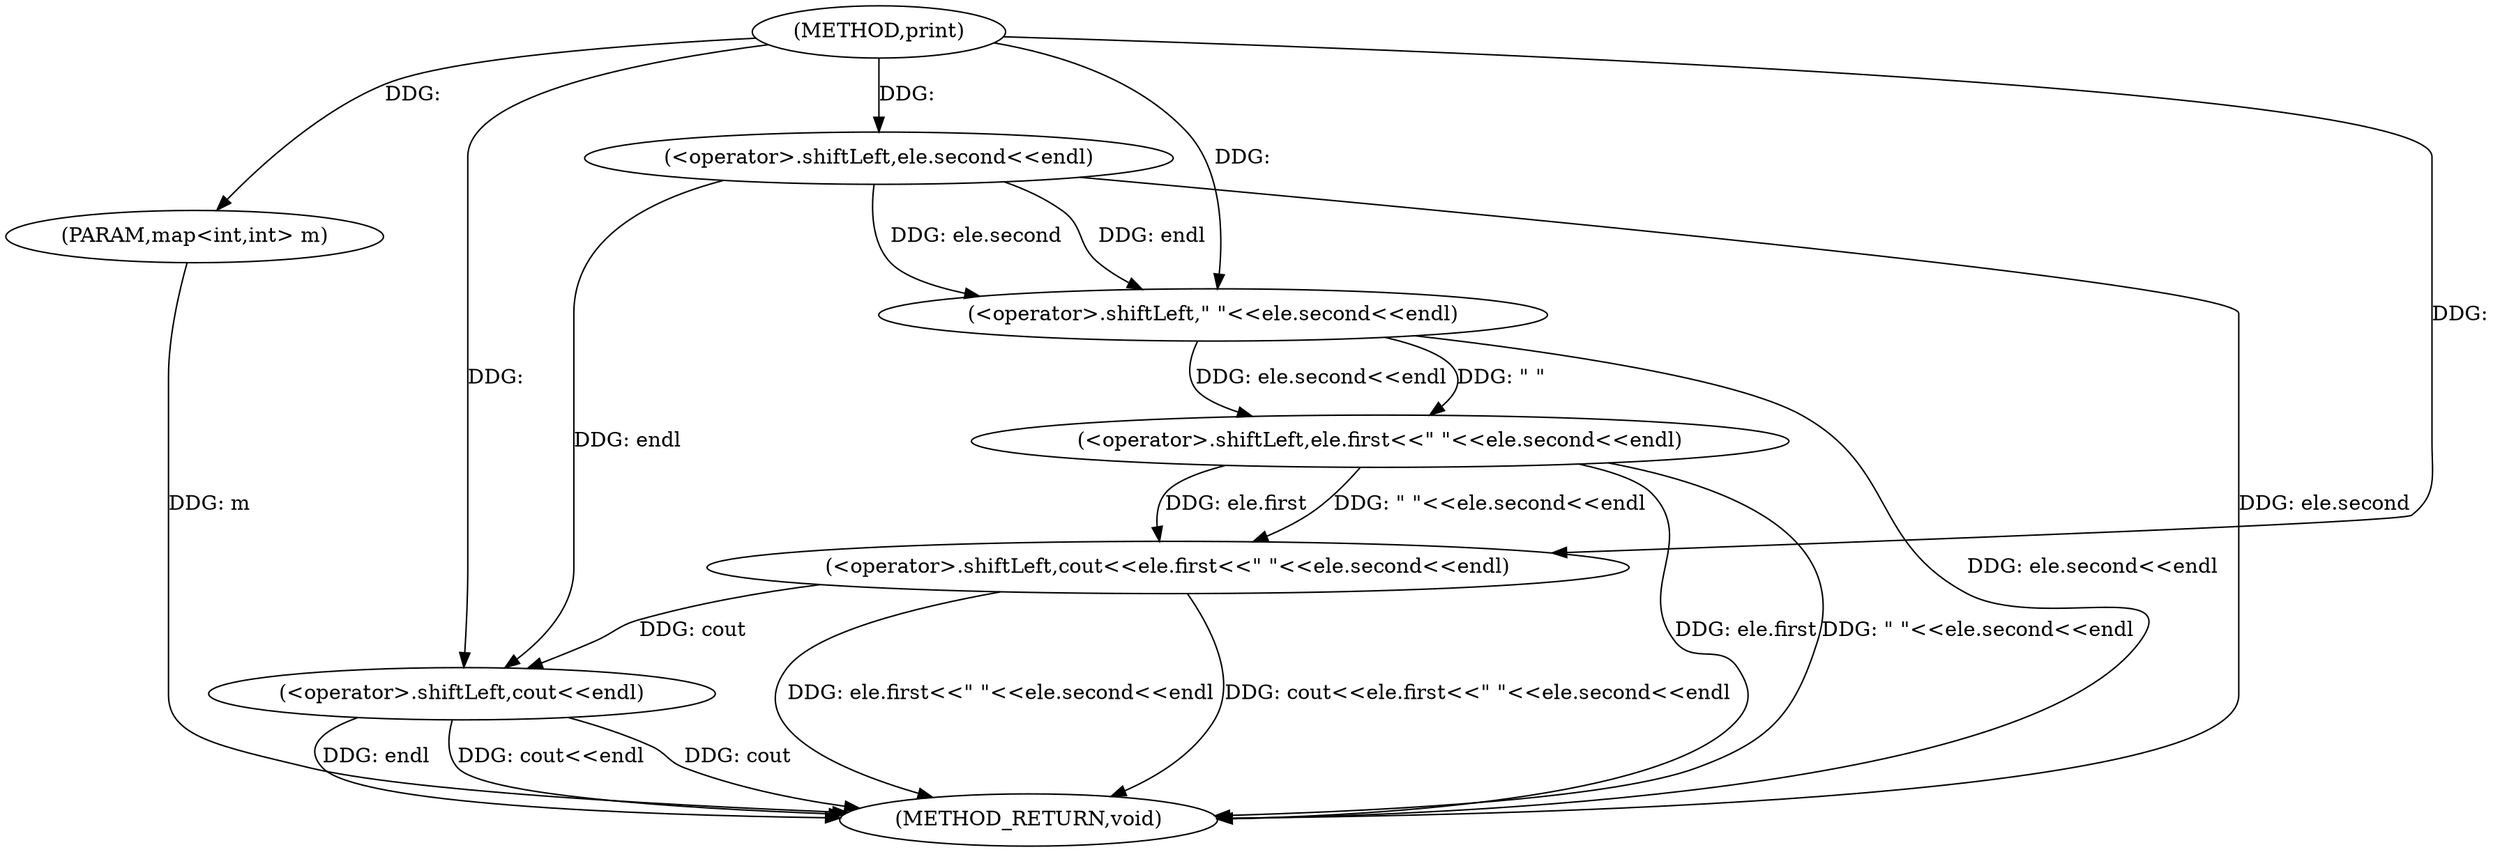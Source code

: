 digraph "print" {  
"1000325" [label = "(METHOD,print)" ]
"1000346" [label = "(METHOD_RETURN,void)" ]
"1000326" [label = "(PARAM,map<int,int> m)" ]
"1000343" [label = "(<operator>.shiftLeft,cout<<endl)" ]
"1000330" [label = "(<operator>.shiftLeft,cout<<ele.first<<\" \"<<ele.second<<endl)" ]
"1000332" [label = "(<operator>.shiftLeft,ele.first<<\" \"<<ele.second<<endl)" ]
"1000336" [label = "(<operator>.shiftLeft,\" \"<<ele.second<<endl)" ]
"1000338" [label = "(<operator>.shiftLeft,ele.second<<endl)" ]
  "1000326" -> "1000346"  [ label = "DDG: m"] 
  "1000332" -> "1000346"  [ label = "DDG: ele.first"] 
  "1000338" -> "1000346"  [ label = "DDG: ele.second"] 
  "1000336" -> "1000346"  [ label = "DDG: ele.second<<endl"] 
  "1000332" -> "1000346"  [ label = "DDG: \" \"<<ele.second<<endl"] 
  "1000330" -> "1000346"  [ label = "DDG: ele.first<<\" \"<<ele.second<<endl"] 
  "1000330" -> "1000346"  [ label = "DDG: cout<<ele.first<<\" \"<<ele.second<<endl"] 
  "1000343" -> "1000346"  [ label = "DDG: cout"] 
  "1000343" -> "1000346"  [ label = "DDG: endl"] 
  "1000343" -> "1000346"  [ label = "DDG: cout<<endl"] 
  "1000325" -> "1000326"  [ label = "DDG: "] 
  "1000330" -> "1000343"  [ label = "DDG: cout"] 
  "1000325" -> "1000343"  [ label = "DDG: "] 
  "1000338" -> "1000343"  [ label = "DDG: endl"] 
  "1000325" -> "1000330"  [ label = "DDG: "] 
  "1000332" -> "1000330"  [ label = "DDG: ele.first"] 
  "1000332" -> "1000330"  [ label = "DDG: \" \"<<ele.second<<endl"] 
  "1000336" -> "1000332"  [ label = "DDG: \" \""] 
  "1000336" -> "1000332"  [ label = "DDG: ele.second<<endl"] 
  "1000325" -> "1000336"  [ label = "DDG: "] 
  "1000338" -> "1000336"  [ label = "DDG: ele.second"] 
  "1000338" -> "1000336"  [ label = "DDG: endl"] 
  "1000325" -> "1000338"  [ label = "DDG: "] 
}
